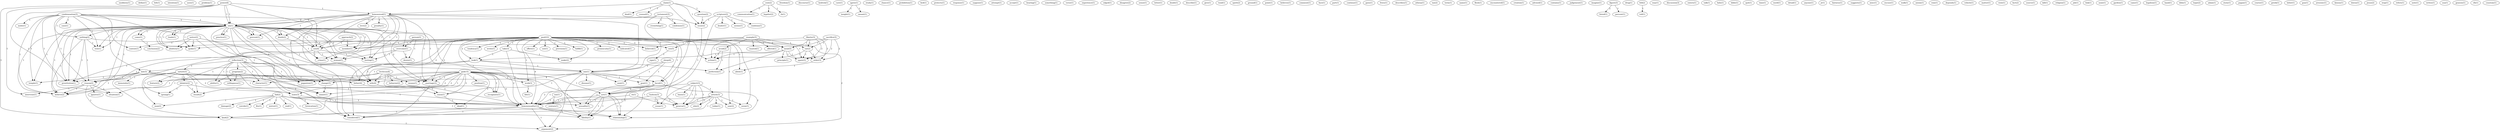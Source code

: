 digraph G {
  snobbery [ label="snobbery(1)" ];
  define [ label="define(1)" ];
  felt [ label="felt(1)" ];
  intention [ label="intention(1)" ];
  uses [ label="uses(1)" ];
  problem [ label="problem(1)" ];
  condemnation [ label="condemnation(3)" ];
  case [ label="case(1)" ];
  law [ label="law(3)" ];
  sin [ label="sin(18)" ];
  temple [ label="temple(1)" ];
  nothing [ label="nothing(2)" ];
  sin [ label="sin(1)" ];
  midst [ label="midst(1)" ];
  text [ label="text(1)" ];
  reason [ label="reason(2)" ];
  context [ label="context(1)" ];
  sex [ label="sex(4)" ];
  believe [ label="believe(2)" ];
  paganism [ label="paganism(1)" ];
  prostitution [ label="prostitution(1)" ];
  cent [ label="cent(2)" ];
  communication [ label="communication(1)" ];
  legalist [ label="legalist(2)" ];
  th [ label="th(1)" ];
  example [ label="example(3)" ];
  avoid [ label="avoid(2)" ];
  wanted [ label="wanted(1)" ];
  offered [ label="offered(1)" ];
  eat [ label="eat(2)" ];
  meat [ label="meat(5)" ];
  believed [ label="believed(1)" ];
  action [ label="action(1)" ];
  see [ label="see(5)" ];
  claim [ label="claim(1)" ];
  homosexual [ label="homosexual(1)" ];
  deal [ label="deal(1)" ];
  counsel [ label="counsel(1)" ];
  question [ label="question(2)" ];
  faced [ label="faced(1)" ];
  issue [ label="issue(2)" ];
  freedom [ label="freedom(1)" ];
  power [ label="power(4)" ];
  intervene [ label="intervene(1)" ];
  situation [ label="situation(1)" ];
  change [ label="change(3)" ];
  kind [ label="kind(2)" ];
  discourse [ label="discourse(1)" ];
  hedrick [ label="hedrick(1)" ];
  cure [ label="cure(1)" ];
  agree [ label="agree(1)" ];
  insight [ label="insight(1)" ];
  meant [ label="meant(1)" ];
  study [ label="study(1)" ];
  chance [ label="chance(1)" ];
  person [ label="person(2)" ];
  overcome [ label="overcome(1)" ];
  desire [ label="desire(1)" ];
  liberty [ label="liberty(3)" ];
  member [ label="member(1)" ];
  order [ label="order(3)" ];
  spare [ label="spare(3)" ];
  love [ label="love(2)" ];
  penalty [ label="penalty(1)" ];
  prevent [ label="prevent(1)" ];
  death [ label="death(2)" ];
  one [ label="one(1)" ];
  woman [ label="woman(1)" ];
  marriage [ label="marriage(3)" ];
  lusting [ label="lusting(1)" ];
  considered [ label="considered(1)" ];
  crime [ label="crime(1)" ];
  reflection [ label="reflection(3)" ];
  nature [ label="nature(3)" ];
  program [ label="program(2)" ];
  feature [ label="feature(2)" ];
  ability [ label="ability(1)" ];
  willingness [ label="willingness(1)" ];
  state [ label="state(3)" ];
  sinner [ label="sinner(1)" ];
  character [ label="character(1)" ];
  homosexuality [ label="homosexuality(12)" ];
  prohibition [ label="prohibition(1)" ];
  lied [ label="lied(1)" ];
  sacrifice [ label="sacrifice(3)" ];
  approach [ label="approach(2)" ];
  protects [ label="protects(1)" ];
  fail [ label="fail(2)" ];
  damage [ label="damage(2)" ];
  suicide [ label="suicide(1)" ];
  man [ label="man(2)" ];
  fits [ label="fits(1)" ];
  mirror [ label="mirror(1)" ];
  end [ label="end(1)" ];
  sexuality [ label="sexuality(1)" ];
  fidelity [ label="fidelity(1)" ];
  relationship [ label="relationship(1)" ];
  response [ label="response(1)" ];
  suppose [ label="suppose(1)" ];
  attempt [ label="attempt(1)" ];
  perfection [ label="perfection(1)" ];
  immoraity [ label="immoraity(1)" ];
  idolatry [ label="idolatry(2)" ];
  sprang [ label="sprang(1)" ];
  result [ label="result(2)" ];
  sleep [ label="sleep(4)" ];
  aunt [ label="aunt(1)" ];
  goat [ label="goat(1)" ];
  subject [ label="subject(3)" ];
  article [ label="article(3)" ];
  geneva [ label="geneva(1)" ];
  basis [ label="basis(1)" ];
  edu [ label="edu(2)" ];
  essay [ label="essay(1)" ];
  geneva [ label="geneva(1)" ];
  today [ label="today(1)" ];
  saw [ label="saw(2)" ];
  seem [ label="seem(1)" ];
  accept [ label="accept(1)" ];
  bearing [ label="bearing(1)" ];
  something [ label="something(1)" ];
  look [ label="look(1)" ];
  father [ label="father(4)" ];
  wife [ label="wife(4)" ];
  wasn [ label="wasn(1)" ];
  verse [ label="verse(1)" ];
  experience [ label="experience(1)" ];
  edged [ label="edged(1)" ];
  come [ label="come(1)" ];
  leads [ label="leads(1)" ];
  adultery [ label="adultery(1)" ];
  spoke [ label="spoke(1)" ];
  practice [ label="practice(1)" ];
  disagree [ label="disagree(2)" ];
  sense [ label="sense(1)" ];
  letter [ label="letter(1)" ];
  doubt [ label="doubt(1)" ];
  describe [ label="describe(1)" ];
  testament [ label="testament(3)" ];
  condemns [ label="condemns(1)" ];
  everything [ label="everything(1)" ];
  give [ label="give(1)" ];
  tend [ label="tend(1)" ];
  spirit [ label="spirit(2)" ];
  ground [ label="ground(1)" ];
  point [ label="point(1)" ];
  believes [ label="believes(1)" ];
  comment [ label="comment(1)" ];
  face [ label="face(1)" ];
  part [ label="part(1)" ];
  continue [ label="continue(1)" ];
  goes [ label="goes(1)" ];
  frees [ label="frees(1)" ];
  describes [ label="describes(1)" ];
  athena [ label="athena(1)" ];
  tax [ label="tax(2)" ];
  term [ label="term(1)" ];
  name [ label="name(1)" ];
  principle [ label="principle(1)" ];
  look [ label="look(1)" ];
  flesh [ label="flesh(1)" ];
  encountered [ label="encountered(1)" ];
  conclusion [ label="conclusion(2)" ];
  creation [ label="creation(1)" ];
  advised [ label="advised(1)" ];
  contains [ label="contains(1)" ];
  hudson [ label="hudson(3)" ];
  ignores [ label="ignores(1)" ];
  judgement [ label="judgement(1)" ];
  imagine [ label="imagine(1)" ];
  disease [ label="disease(1)" ];
  argument [ label="argument(2)" ];
  figure [ label="figure(3)" ];
  listed [ label="listed(1)" ];
  percent [ label="percent(1)" ];
  drug [ label="drug(1)" ];
  notice [ label="notice(2)" ];
  fell [ label="fell(2)" ];
  toil [ label="toil(1)" ];
  way [ label="way(1)" ];
  discussion [ label="discussion(3)" ];
  allow [ label="allow(1)" ];
  enters [ label="enters(1)" ];
  talk [ label="talk(1)" ];
  fails [ label="fails(1)" ];
  bible [ label="bible(1)" ];
  quit [ label="quit(1)" ];
  time [ label="time(1)" ];
  word [ label="word(1)" ];
  paul [ label="paul(22)" ];
  offers [ label="offers(1)" ];
  use [ label="use(1)" ];
  provision [ label="provision(1)" ];
  fulfill [ label="fulfill(1)" ];
  take [ label="take(3)" ];
  promiscuity [ label="promiscuity(1)" ];
  indicated [ label="indicated(1)" ];
  make [ label="make(2)" ];
  work [ label="work(3)" ];
  tendency [ label="tendency(1)" ];
  recognizes [ label="recognizes(1)" ];
  wrote [ label="wrote(1)" ];
  detail [ label="detail(1)" ];
  anyone [ label="anyone(1)" ];
  jr [ label="jr(1)" ];
  fairness [ label="fairness(1)" ];
  act [ label="act(1)" ];
  act [ label="act(1)" ];
  leviticus [ label="leviticus(4)" ];
  behavior [ label="behavior(2)" ];
  means [ label="means(1)" ];
  suggests [ label="suggests(1)" ];
  misc [ label="misc(1)" ];
  excuse [ label="excuse(1)" ];
  walk [ label="walk(1)" ];
  axiom [ label="axiom(1)" ];
  rom [ label="rom(1)" ];
  depends [ label="depends(1)" ];
  vehicle [ label="vehicle(1)" ];
  god [ label="god(15)" ];
  ideal [ label="ideal(1)" ];
  position [ label="position(1)" ];
  scripture [ label="scripture(2)" ];
  dealer [ label="dealer(1)" ];
  seems [ label="seems(1)" ];
  condemn [ label="condemn(1)" ];
  matter [ label="matter(1)" ];
  view [ label="view(1)" ];
  fact [ label="fact(2)" ];
  source [ label="source(1)" ];
  kill [ label="kill(1)" ];
  religion [ label="religion(1)" ];
  job [ label="job(1)" ];
  link [ label="link(1)" ];
  none [ label="none(1)" ];
  fornication [ label="fornication(1)" ];
  garden [ label="garden(1)" ];
  came [ label="came(1)" ];
  legalism [ label="legalism(1)" ];
  hand [ label="hand(1)" ];
  didn [ label="didn(1)" ];
  hope [ label="hope(2)" ];
  isn [ label="isn(1)" ];
  century [ label="century(1)" ];
  adam [ label="adam(1)" ];
  story [ label="story(1)" ];
  pagan [ label="pagan(1)" ];
  course [ label="course(1)" ];
  life [ label="life(1)" ];
  re [ label="re(1)" ];
  greek [ label="greek(1)" ];
  hitler [ label="hitler(1)" ];
  gun [ label="gun(1)" ];
  aresenic [ label="aresenic(1)" ];
  kinsey [ label="kinsey(1)" ];
  doesn [ label="doesn(1)" ];
  jesus [ label="jesus(2)" ];
  stop [ label="stop(1)" ];
  refers [ label="refers(1)" ];
  note [ label="note(1)" ];
  writes [ label="writes(1)" ];
  usa [ label="usa(1)" ];
  sign [ label="sign(1)" ];
  genesis [ label="genesis(1)" ];
  clh [ label="clh(1)" ];
  coustom [ label="coustom(1)" ];
  condemnation -> case [ label="1" ];
  condemnation -> law [ label="1" ];
  condemnation -> sin [ label="1" ];
  condemnation -> temple [ label="1" ];
  condemnation -> nothing [ label="1" ];
  condemnation -> sin [ label="1" ];
  condemnation -> midst [ label="1" ];
  condemnation -> text [ label="1" ];
  condemnation -> reason [ label="1" ];
  condemnation -> context [ label="1" ];
  condemnation -> sex [ label="1" ];
  condemnation -> believe [ label="1" ];
  condemnation -> paganism [ label="1" ];
  condemnation -> prostitution [ label="1" ];
  cent -> communication [ label="1" ];
  cent -> legalist [ label="1" ];
  cent -> th [ label="1" ];
  example -> avoid [ label="1" ];
  example -> wanted [ label="1" ];
  example -> offered [ label="1" ];
  example -> eat [ label="1" ];
  example -> meat [ label="2" ];
  example -> believed [ label="1" ];
  example -> action [ label="1" ];
  example -> see [ label="1" ];
  claim -> homosexual [ label="1" ];
  claim -> deal [ label="1" ];
  claim -> counsel [ label="1" ];
  claim -> question [ label="1" ];
  claim -> faced [ label="1" ];
  claim -> issue [ label="1" ];
  power -> homosexual [ label="1" ];
  power -> sin [ label="1" ];
  power -> sin [ label="1" ];
  power -> intervene [ label="1" ];
  power -> situation [ label="1" ];
  power -> change [ label="2" ];
  power -> kind [ label="1" ];
  agree -> insight [ label="1" ];
  agree -> meant [ label="1" ];
  person -> overcome [ label="1" ];
  person -> desire [ label="1" ];
  liberty -> eat [ label="1" ];
  liberty -> meat [ label="1" ];
  liberty -> member [ label="1" ];
  liberty -> order [ label="2" ];
  liberty -> spare [ label="2" ];
  homosexual -> love [ label="1" ];
  homosexual -> overcome [ label="1" ];
  homosexual -> sin [ label="2" ];
  homosexual -> penalty [ label="1" ];
  homosexual -> sin [ label="2" ];
  homosexual -> prevent [ label="1" ];
  homosexual -> death [ label="1" ];
  homosexual -> one [ label="1" ];
  homosexual -> sex [ label="2" ];
  homosexual -> woman [ label="1" ];
  homosexual -> marriage [ label="1" ];
  homosexual -> lusting [ label="1" ];
  homosexual -> issue [ label="1" ];
  homosexual -> considered [ label="1" ];
  homosexual -> crime [ label="1" ];
  reflection -> nature [ label="1" ];
  reflection -> program [ label="1" ];
  reflection -> feature [ label="1" ];
  reflection -> ability [ label="1" ];
  reflection -> willingness [ label="1" ];
  reflection -> state [ label="1" ];
  reflection -> change [ label="1" ];
  reflection -> sinner [ label="1" ];
  reflection -> character [ label="1" ];
  reflection -> homosexuality [ label="2" ];
  sacrifice -> eat [ label="1" ];
  sacrifice -> meat [ label="1" ];
  sacrifice -> member [ label="1" ];
  sacrifice -> order [ label="2" ];
  sacrifice -> spare [ label="2" ];
  approach -> member [ label="1" ];
  approach -> sex [ label="1" ];
  fail -> damage [ label="1" ];
  fail -> suicide [ label="1" ];
  fail -> man [ label="1" ];
  fail -> fits [ label="1" ];
  fail -> mirror [ label="1" ];
  fail -> end [ label="1" ];
  fail -> sexuality [ label="1" ];
  fail -> homosexuality [ label="1" ];
  fail -> fidelity [ label="1" ];
  fail -> relationship [ label="1" ];
  avoid -> perfection [ label="1" ];
  avoid -> action [ label="1" ];
  nature -> feature [ label="1" ];
  nature -> immoraity [ label="1" ];
  nature -> man [ label="1" ];
  nature -> idolatry [ label="1" ];
  nature -> sprang [ label="1" ];
  nature -> result [ label="1" ];
  nature -> state [ label="2" ];
  nature -> homosexuality [ label="2" ];
  sleep -> one [ label="2" ];
  sleep -> aunt [ label="1" ];
  sleep -> goat [ label="1" ];
  subject -> article [ label="1" ];
  subject -> geneva [ label="1" ];
  subject -> basis [ label="1" ];
  subject -> edu [ label="1" ];
  subject -> essay [ label="1" ];
  subject -> geneva [ label="1" ];
  subject -> homosexuality [ label="1" ];
  article -> geneva [ label="1" ];
  article -> edu [ label="1" ];
  article -> today [ label="1" ];
  article -> saw [ label="1" ];
  article -> seem [ label="1" ];
  article -> geneva [ label="1" ];
  article -> homosexuality [ label="1" ];
  article -> considered [ label="1" ];
  look -> law [ label="1" ];
  look -> father [ label="1" ];
  look -> one [ label="1" ];
  look -> perfection [ label="1" ];
  look -> wife [ label="1" ];
  overcome -> desire [ label="1" ];
  overcome -> woman [ label="1" ];
  overcome -> lusting [ label="1" ];
  law -> father [ label="1" ];
  law -> temple [ label="1" ];
  law -> reason [ label="1" ];
  law -> wife [ label="1" ];
  law -> believe [ label="1" ];
  law -> character [ label="1" ];
  law -> homosexuality [ label="1" ];
  law -> prostitution [ label="1" ];
  father -> wasn [ label="1" ];
  program -> ability [ label="1" ];
  program -> willingness [ label="1" ];
  program -> change [ label="1" ];
  program -> sinner [ label="1" ];
  sin -> temple [ label="1" ];
  sin -> nothing [ label="1" ];
  sin -> prevent [ label="2" ];
  sin -> come [ label="1" ];
  sin -> text [ label="1" ];
  sin -> reason [ label="1" ];
  sin -> member [ label="1" ];
  sin -> death [ label="1" ];
  sin -> one [ label="1" ];
  sin -> sex [ label="1" ];
  sin -> wife [ label="1" ];
  sin -> believe [ label="1" ];
  sin -> leads [ label="1" ];
  sin -> woman [ label="2" ];
  sin -> marriage [ label="2" ];
  sin -> change [ label="1" ];
  sin -> lusting [ label="2" ];
  sin -> adultery [ label="1" ];
  sin -> spoke [ label="1" ];
  sin -> considered [ label="2" ];
  sin -> practice [ label="1" ];
  sin -> prostitution [ label="1" ];
  testament -> sin [ label="1" ];
  testament -> one [ label="1" ];
  testament -> condemns [ label="1" ];
  testament -> everything [ label="1" ];
  eat -> order [ label="1" ];
  eat -> action [ label="1" ];
  eat -> spare [ label="1" ];
  nothing -> meat [ label="1" ];
  nothing -> text [ label="1" ];
  nothing -> reason [ label="1" ];
  nothing -> believe [ label="1" ];
  nothing -> prostitution [ label="1" ];
  sin -> prevent [ label="2" ];
  sin -> come [ label="1" ];
  sin -> text [ label="1" ];
  sin -> reason [ label="1" ];
  sin -> member [ label="1" ];
  sin -> death [ label="1" ];
  sin -> one [ label="1" ];
  sin -> sex [ label="1" ];
  sin -> wife [ label="1" ];
  sin -> believe [ label="1" ];
  sin -> leads [ label="1" ];
  sin -> woman [ label="2" ];
  sin -> marriage [ label="2" ];
  sin -> change [ label="1" ];
  sin -> lusting [ label="2" ];
  sin -> adultery [ label="1" ];
  sin -> spoke [ label="1" ];
  sin -> considered [ label="2" ];
  sin -> practice [ label="1" ];
  sin -> prostitution [ label="1" ];
  meat -> principle [ label="1" ];
  meat -> order [ label="1" ];
  meat -> perfection [ label="1" ];
  meat -> action [ label="1" ];
  meat -> look [ label="1" ];
  meat -> spare [ label="1" ];
  come -> conclusion [ label="1" ];
  hudson -> essay [ label="1" ];
  hudson -> geneva [ label="1" ];
  hudson -> homosexuality [ label="1" ];
  reason -> intervene [ label="1" ];
  reason -> ignores [ label="1" ];
  reason -> believe [ label="1" ];
  reason -> situation [ label="1" ];
  reason -> kind [ label="1" ];
  death -> crime [ label="1" ];
  one -> aunt [ label="1" ];
  one -> faced [ label="1" ];
  one -> wife [ label="4" ];
  one -> wasn [ label="1" ];
  one -> disease [ label="1" ];
  one -> goat [ label="1" ];
  one -> argument [ label="1" ];
  figure -> listed [ label="2" ];
  figure -> percent [ label="1" ];
  notice -> context [ label="1" ];
  notice -> wife [ label="1" ];
  notice -> adultery [ label="1" ];
  notice -> spoke [ label="1" ];
  notice -> paganism [ label="1" ];
  fell -> toil [ label="1" ];
  question -> issue [ label="1" ];
  order -> allow [ label="1" ];
  paul -> faced [ label="1" ];
  paul -> offers [ label="1" ];
  paul -> sex [ label="1" ];
  paul -> use [ label="1" ];
  paul -> wife [ label="2" ];
  paul -> provision [ label="1" ];
  paul -> fulfill [ label="1" ];
  paul -> saw [ label="1" ];
  paul -> take [ label="1" ];
  paul -> marriage [ label="2" ];
  paul -> promiscuity [ label="1" ];
  paul -> indicated [ label="1" ];
  paul -> seem [ label="1" ];
  paul -> believed [ label="1" ];
  paul -> make [ label="2" ];
  paul -> work [ label="1" ];
  paul -> geneva [ label="1" ];
  paul -> adultery [ label="1" ];
  paul -> allow [ label="1" ];
  paul -> tendency [ label="1" ];
  paul -> spoke [ label="1" ];
  paul -> homosexuality [ label="4" ];
  paul -> considered [ label="2" ];
  paul -> recognizes [ label="1" ];
  paul -> wrote [ label="1" ];
  paul -> action [ label="1" ];
  paul -> look [ label="2" ];
  paul -> spare [ label="1" ];
  paul -> see [ label="3" ];
  paul -> kind [ label="1" ];
  paul -> argument [ label="2" ];
  idolatry -> sprang [ label="1" ];
  idolatry -> result [ label="1" ];
  idolatry -> state [ label="1" ];
  faced -> act [ label="2" ];
  faced -> sexuality [ label="2" ];
  faced -> homosexuality [ label="2" ];
  faced -> act [ label="2" ];
  faced -> fidelity [ label="2" ];
  faced -> relationship [ label="2" ];
  leviticus -> wife [ label="1" ];
  leviticus -> believe [ label="1" ];
  leviticus -> behavior [ label="1" ];
  leviticus -> means [ label="1" ];
  leviticus -> homosexuality [ label="1" ];
  leviticus -> paganism [ label="1" ];
  sex -> believe [ label="1" ];
  sex -> woman [ label="1" ];
  sex -> lusting [ label="1" ];
  sex -> crime [ label="1" ];
  sex -> prostitution [ label="1" ];
  wife -> wasn [ label="1" ];
  act -> sexuality [ label="1" ];
  act -> homosexuality [ label="1" ];
  act -> fidelity [ label="1" ];
  act -> relationship [ label="1" ];
  god -> wasn [ label="2" ];
  god -> behavior [ label="1" ];
  god -> marriage [ label="1" ];
  god -> result [ label="2" ];
  god -> state [ label="2" ];
  god -> ideal [ label="2" ];
  god -> means [ label="1" ];
  god -> situation [ label="1" ];
  god -> change [ label="3" ];
  god -> sinner [ label="1" ];
  god -> work [ label="2" ];
  god -> position [ label="1" ];
  god -> sexuality [ label="1" ];
  god -> character [ label="2" ];
  god -> homosexuality [ label="4" ];
  god -> recognizes [ label="1" ];
  god -> act [ label="1" ];
  god -> fidelity [ label="1" ];
  god -> kind [ label="1" ];
  god -> relationship [ label="1" ];
  scripture -> dealer [ label="1" ];
  scripture -> seems [ label="1" ];
  scripture -> condemn [ label="1" ];
  scripture -> issue [ label="1" ];
  scripture -> act [ label="1" ];
  take -> make [ label="1" ];
  take -> homosexuality [ label="1" ];
  take -> look [ label="1" ];
  wasn -> ideal [ label="1" ];
  marriage -> considered [ label="1" ];
  marriage -> recognizes [ label="1" ];
  state -> homosexuality [ label="1" ];
  state -> fornication [ label="1" ];
  isn -> homosexuality [ label="1" ];
  isn -> century [ label="1" ];
  change -> sinner [ label="1" ];
  issue -> act [ label="1" ];
  work -> life [ label="1" ];
  re -> geneva [ label="1" ];
  re -> homosexuality [ label="1" ];
  homosexuality -> considered [ label="1" ];
  homosexuality -> fidelity [ label="1" ];
  homosexuality -> kind [ label="1" ];
  homosexuality -> argument [ label="1" ];
  homosexuality -> relationship [ label="1" ];
  act -> fidelity [ label="1" ];
  act -> relationship [ label="1" ];
  see -> sign [ label="1" ];
  kind -> argument [ label="1" ];
}
